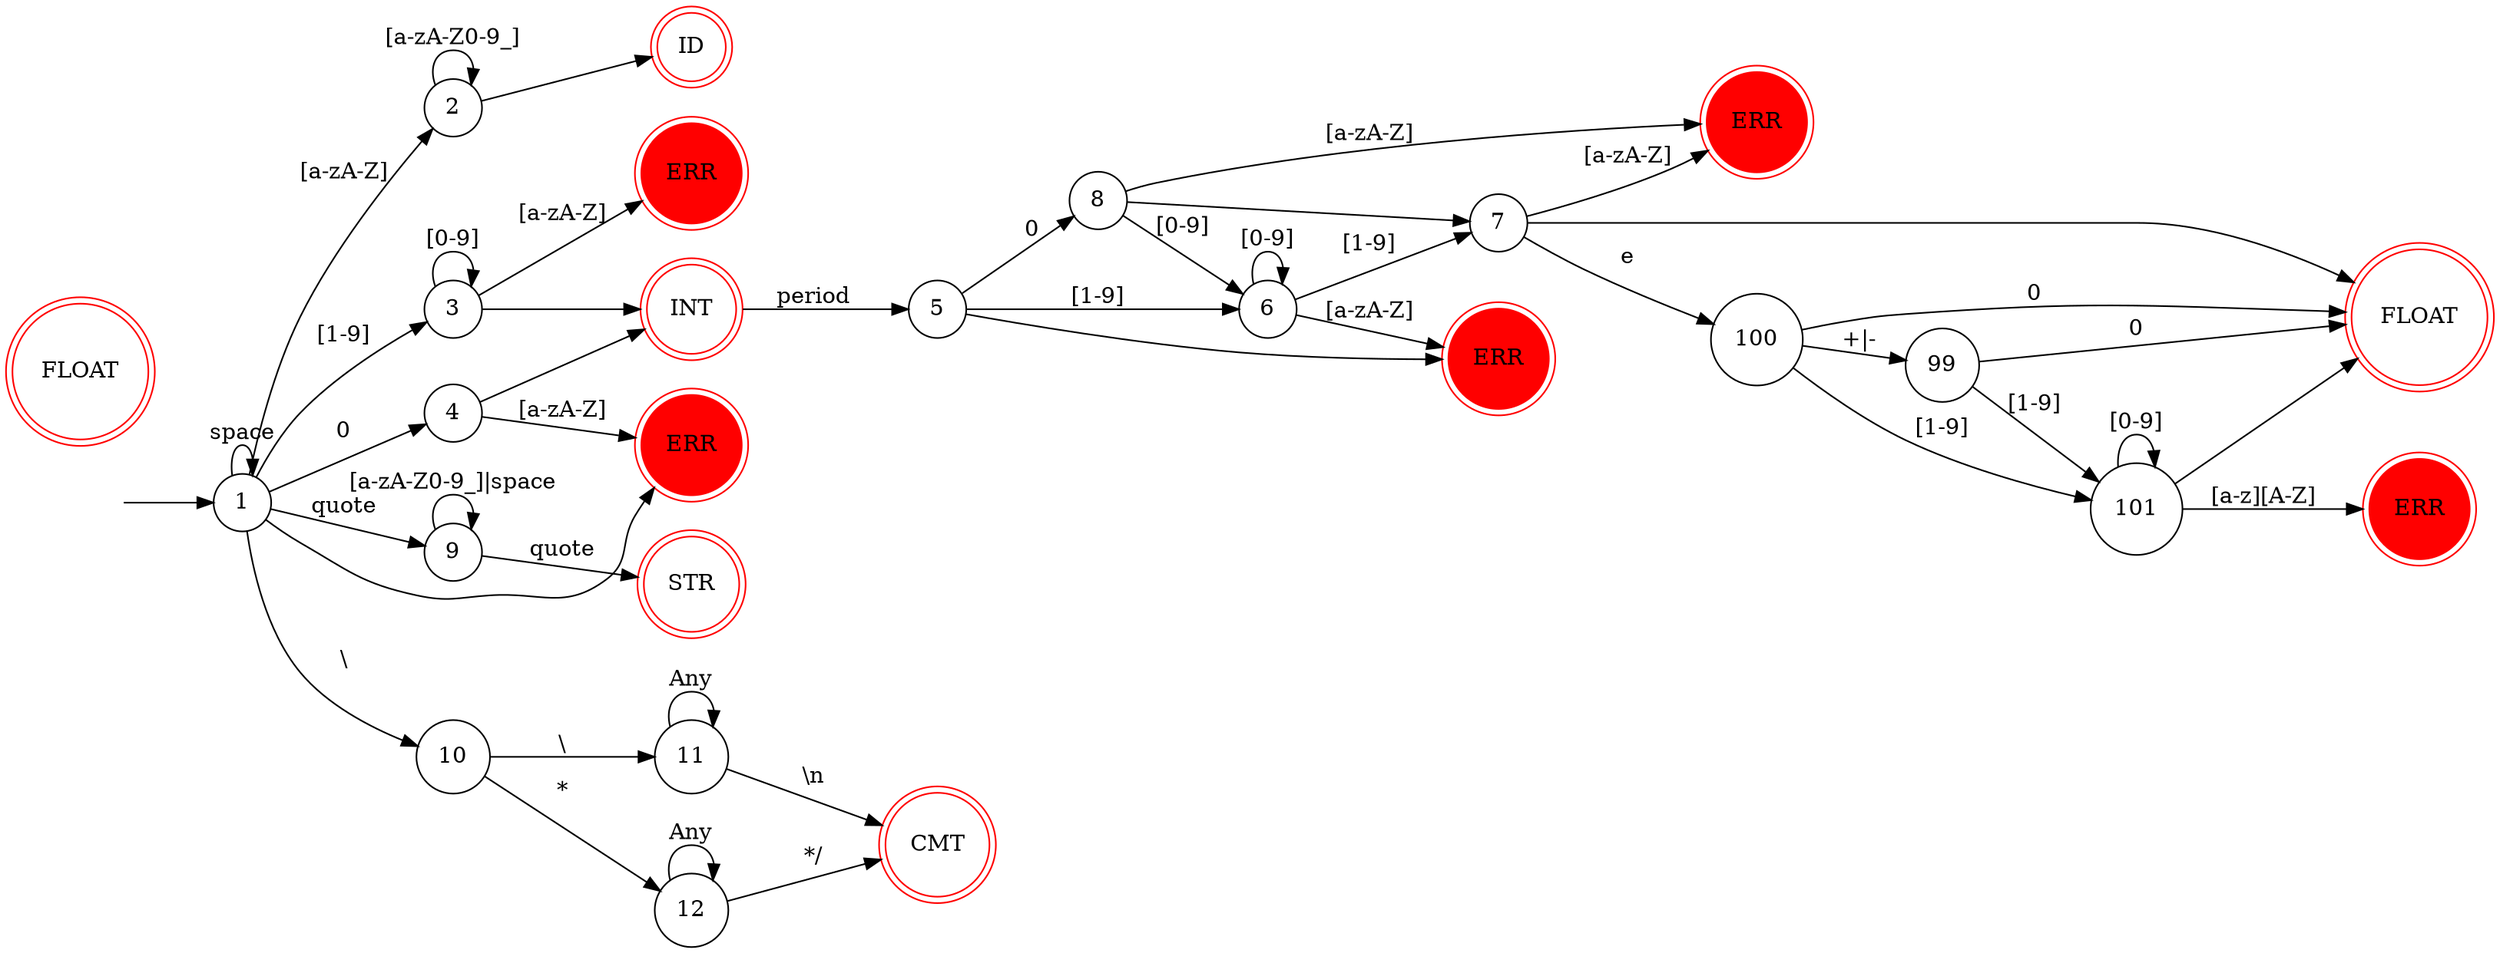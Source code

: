 digraph dfa {
  graph [rankdir="LR"]

  "" [shape=none]
  "1" [shape=circle]
  "2" [shape=circle]
  "3" [shape=circle]
  "4" [shape=circle]
  "5" [shape=circle]
  "6" [shape=circle]
  "7" [shape=circle]
  "8" [shape=circle]
  "9" [shape=circle]
  "10" [shape=circle]
  "11" [shape=circle]
  "12" [shape=circle]
  "99" [shape=circle]
  "100" [shape=circle]
  "101" [shape=circle]

  // final states
  "30" [shape=doublecircle, label="ID", color=red]
  "31" [shape=doublecircle, label="INT", color=red]
  "32" [shape=doublecircle, label="CMT", color=red]
  "33" [shape=doublecircle, label="FLOAT", color=red]
  "34" [shape=doublecircle, label="FLOAT", color=red]
  "35" [shape=doublecircle, label="STR", color=red]

  // errors
  "40" [shape=doublecircle, label="ERR", color=red, style=filled]
  "41" [shape=doublecircle, label="ERR", color=red, style=filled]
  "42" [shape=doublecircle, label="ERR", color=red, style=filled]
  "43" [shape=doublecircle, label="ERR", color=red, style=filled]
  "44" [shape=doublecircle, label="ERR", color=red, style=filled]

  "" -> "1"
  "1" -> "1" [label="space"]
  "1" -> "40"

  // Id
  "1" -> "2" [label="[a-zA-Z]"]
  "2" -> "2" [label="[a-zA-Z0-9_]"]
  "2" -> "30"

  // integers
  "1" -> "3" [label="[1-9]"]
  "3" -> "3" [label="[0-9]"]
  "3" -> "42" [label="[a-zA-Z]"]
  "3" -> "31" 

  "1" -> "4" [label="0"]
  "4" -> "40" [label="[a-zA-Z]"]
  "4" -> "31" 

  // Floats
  "31" -> "5" [label="period"]
  "5" -> "6" [label="[1-9]"]
  "5" -> "43"
  "6" -> "6" [label="[0-9]"]
  "6" -> "7" [label="[1-9]"]
  "7" -> "34"
  "7" -> "44" [label="[a-zA-Z]"]
  "6" -> "43" [label="[a-zA-Z]"]
  "5" -> "8" [label="0"]
  "8" -> "6" [label="[0-9]"]
  "8" -> "7"
  "8" -> "44" [label="[a-zA-Z]"]

  "7" -> "100" [label="e"]
  "100" -> "101" [label="[1-9]"]
  "100" -> "34" [label="0"]

   "100" -> "99" [label="+|-"]
   "99" -> "34" [label="0"]
   "99" -> "101" [label="[1-9]"]
  
  "101" -> "101" [label="[0-9]"]
  "101" -> "34"
  "101" -> "41" [label="[a-z][A-Z]"]

  // String literal
  "1" -> "9" [label="quote"]
  "9" -> "9" [label="[a-zA-Z0-9_]|space"]
  "9" -> "35" [label="quote"]

  "1" -> "10" [label="\\"]
  "10" -> "11" [label="\\"]
  "11" -> "11" [label="Any"]
  "11" -> "32" [label="\\n"]

  "10" -> "12" [label="*"]
  "12" -> "12" [label="Any"]
  "12" -> "32" [label="*/"]
}
